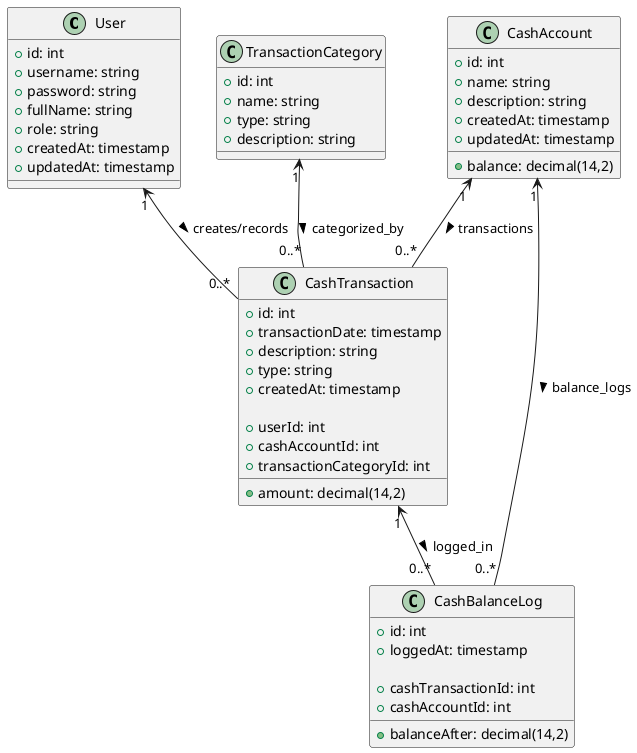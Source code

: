 @startuml

' Definisi class User
class User {
  +id: int
  +username: string
  +password: string
  +fullName: string
  +role: string
  +createdAt: timestamp
  +updatedAt: timestamp
}

' Definisi class CashAccount
class CashAccount {
  +id: int
  +name: string
  +description: string
  +balance: decimal(14,2)
  +createdAt: timestamp
  +updatedAt: timestamp
}

' Definisi class TransactionCategory
class TransactionCategory {
  +id: int
  +name: string
  +type: string
  +description: string
}

' Definisi class CashTransaction
class CashTransaction {
  +id: int
  +transactionDate: timestamp
  +amount: decimal(14,2)
  +description: string
  +type: string
  +createdAt: timestamp

  ' Foreign keys
  +userId: int
  +cashAccountId: int
  +transactionCategoryId: int
}

' Definisi class CashBalanceLog
class CashBalanceLog {
  +id: int
  +balanceAfter: decimal(14,2)
  +loggedAt: timestamp

  ' Foreign keys
  +cashTransactionId: int
  +cashAccountId: int
}

' Relasi antar class
User "1" <-- "0..*" CashTransaction : creates/records >
CashAccount "1" <-- "0..*" CashTransaction : transactions >
TransactionCategory "1" <-- "0..*" CashTransaction : categorized_by >
CashTransaction "1" <-- "0..*" CashBalanceLog : logged_in >
CashAccount "1" <-- "0..*" CashBalanceLog : balance_logs >

@enduml
